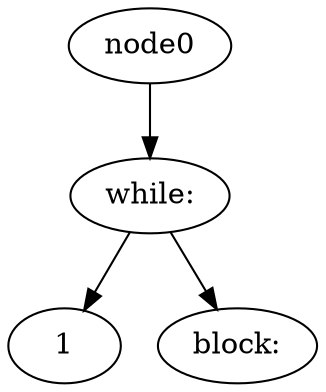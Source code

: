 digraph G {
node132 [ label = "while:"];
node0 -> node132;
node130 [ label = "1"];
node132 -> node130;
node131 [ label = "block:" ];
node132 -> node131;

}
